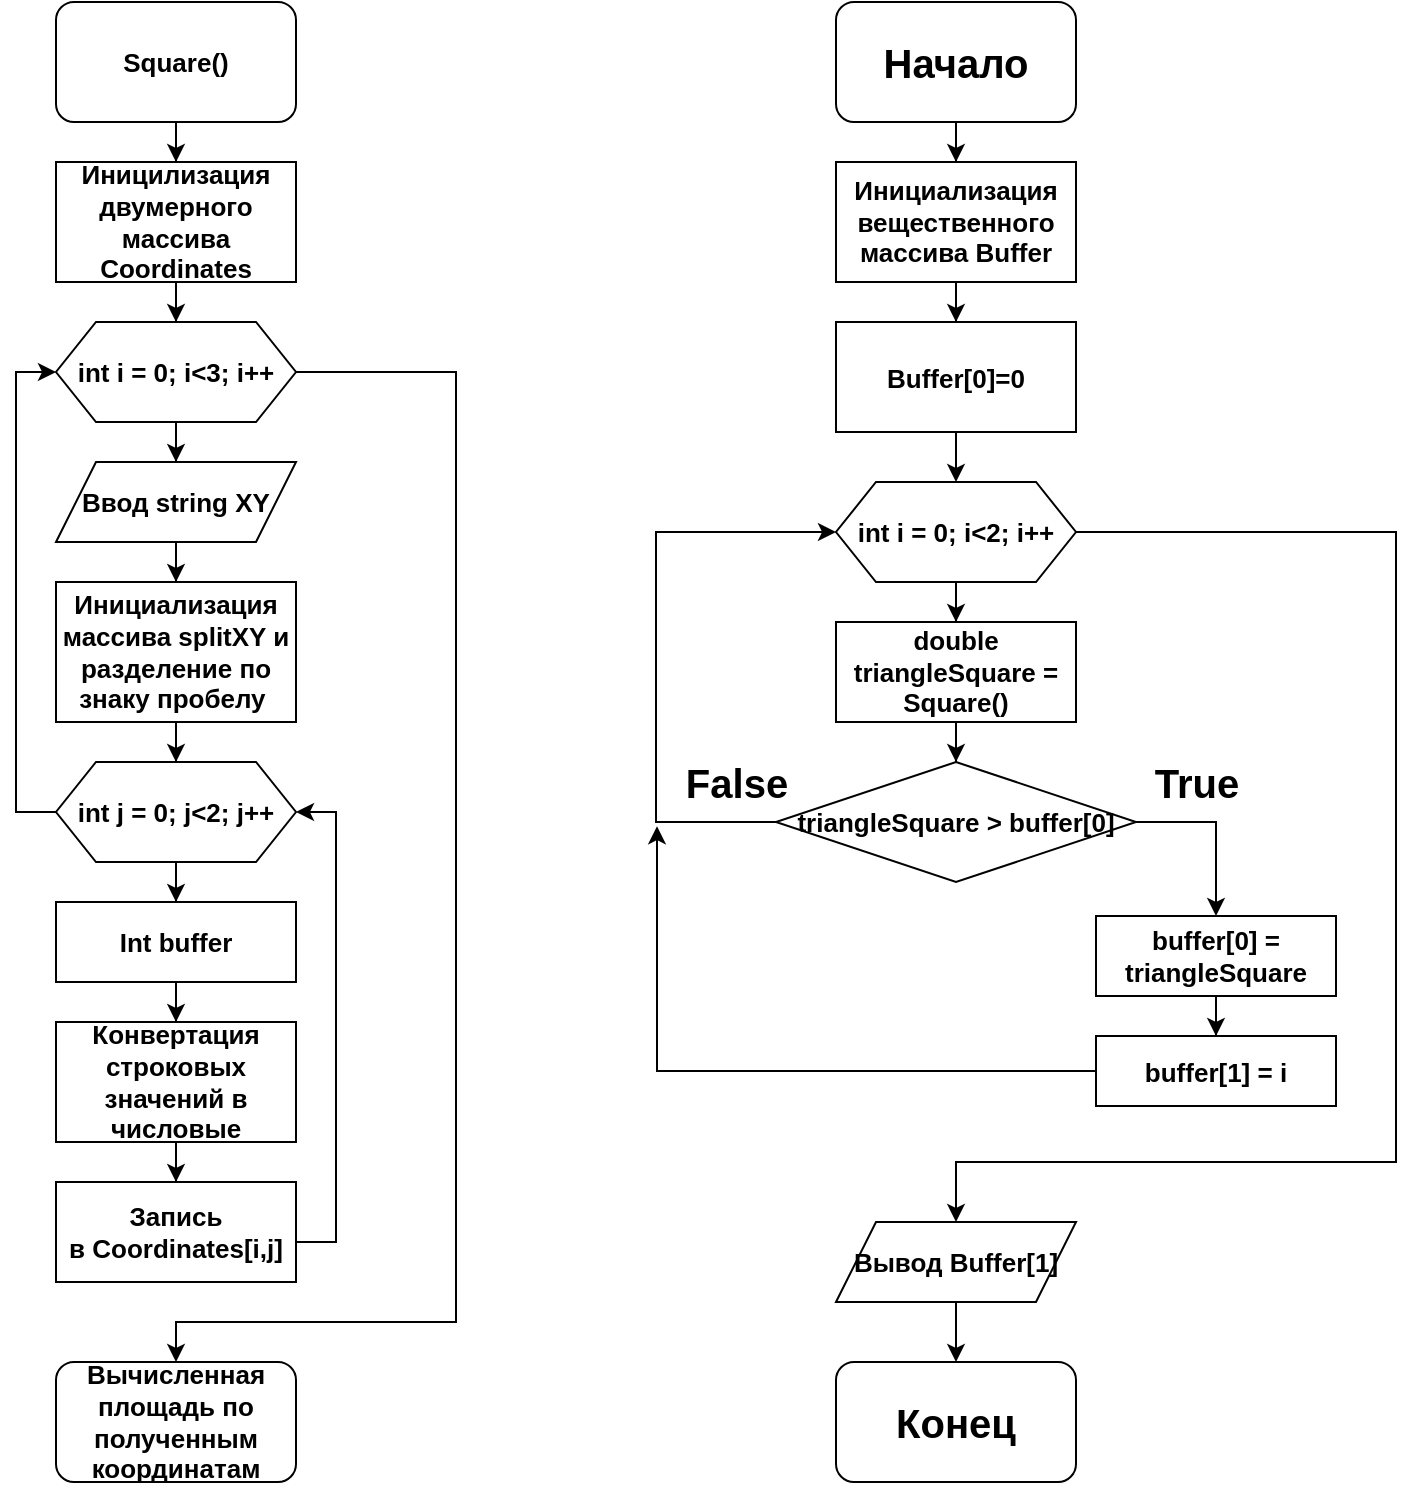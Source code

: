 <mxfile version="16.6.4" type="github"><diagram id="Ke_nG4Q9ynyGzJTYuLL3" name="Page-1"><mxGraphModel dx="1243" dy="671" grid="1" gridSize="10" guides="1" tooltips="1" connect="1" arrows="1" fold="1" page="1" pageScale="1" pageWidth="827" pageHeight="1169" math="0" shadow="0"><root><mxCell id="0"/><mxCell id="1" parent="0"/><mxCell id="QcOfOcUlasyj0Duc0Whq-25" style="edgeStyle=orthogonalEdgeStyle;rounded=0;orthogonalLoop=1;jettySize=auto;html=1;fontSize=13;fontStyle=1" edge="1" parent="1" source="QcOfOcUlasyj0Duc0Whq-1" target="QcOfOcUlasyj0Duc0Whq-24"><mxGeometry relative="1" as="geometry"/></mxCell><mxCell id="QcOfOcUlasyj0Duc0Whq-1" value="Начало" style="rounded=1;whiteSpace=wrap;html=1;fontSize=20;fontStyle=1" vertex="1" parent="1"><mxGeometry x="500" y="80" width="120" height="60" as="geometry"/></mxCell><mxCell id="QcOfOcUlasyj0Duc0Whq-4" style="edgeStyle=orthogonalEdgeStyle;rounded=0;orthogonalLoop=1;jettySize=auto;html=1;entryX=0.5;entryY=0;entryDx=0;entryDy=0;fontSize=13;fontStyle=1" edge="1" parent="1" source="QcOfOcUlasyj0Duc0Whq-2" target="QcOfOcUlasyj0Duc0Whq-3"><mxGeometry relative="1" as="geometry"/></mxCell><mxCell id="QcOfOcUlasyj0Duc0Whq-2" value="Square()" style="rounded=1;whiteSpace=wrap;html=1;fontSize=13;fontStyle=1" vertex="1" parent="1"><mxGeometry x="110" y="80" width="120" height="60" as="geometry"/></mxCell><mxCell id="QcOfOcUlasyj0Duc0Whq-6" style="edgeStyle=orthogonalEdgeStyle;rounded=0;orthogonalLoop=1;jettySize=auto;html=1;entryX=0.5;entryY=0;entryDx=0;entryDy=0;fontSize=13;fontStyle=1" edge="1" parent="1" source="QcOfOcUlasyj0Duc0Whq-3" target="QcOfOcUlasyj0Duc0Whq-5"><mxGeometry relative="1" as="geometry"/></mxCell><mxCell id="QcOfOcUlasyj0Duc0Whq-3" value="Иницилизация двумерного массива Coordinates" style="rounded=0;whiteSpace=wrap;html=1;fontSize=13;fontStyle=1" vertex="1" parent="1"><mxGeometry x="110" y="160" width="120" height="60" as="geometry"/></mxCell><mxCell id="QcOfOcUlasyj0Duc0Whq-8" style="edgeStyle=orthogonalEdgeStyle;rounded=0;orthogonalLoop=1;jettySize=auto;html=1;fontSize=13;fontStyle=1" edge="1" parent="1" source="QcOfOcUlasyj0Duc0Whq-5" target="QcOfOcUlasyj0Duc0Whq-7"><mxGeometry relative="1" as="geometry"/></mxCell><mxCell id="QcOfOcUlasyj0Duc0Whq-23" style="edgeStyle=orthogonalEdgeStyle;rounded=0;orthogonalLoop=1;jettySize=auto;html=1;fontSize=13;fontStyle=1" edge="1" parent="1" source="QcOfOcUlasyj0Duc0Whq-5" target="QcOfOcUlasyj0Duc0Whq-21"><mxGeometry relative="1" as="geometry"><Array as="points"><mxPoint x="310" y="265"/><mxPoint x="310" y="740"/><mxPoint x="170" y="740"/></Array></mxGeometry></mxCell><mxCell id="QcOfOcUlasyj0Duc0Whq-5" value="int i = 0; i&amp;lt;3; i++" style="shape=hexagon;perimeter=hexagonPerimeter2;whiteSpace=wrap;html=1;fixedSize=1;fontSize=13;fontStyle=1" vertex="1" parent="1"><mxGeometry x="110" y="240" width="120" height="50" as="geometry"/></mxCell><mxCell id="QcOfOcUlasyj0Duc0Whq-10" style="edgeStyle=orthogonalEdgeStyle;rounded=0;orthogonalLoop=1;jettySize=auto;html=1;fontSize=13;fontStyle=1" edge="1" parent="1" source="QcOfOcUlasyj0Duc0Whq-7" target="QcOfOcUlasyj0Duc0Whq-9"><mxGeometry relative="1" as="geometry"/></mxCell><mxCell id="QcOfOcUlasyj0Duc0Whq-7" value="Ввод string XY" style="shape=parallelogram;perimeter=parallelogramPerimeter;whiteSpace=wrap;html=1;fixedSize=1;fontSize=13;fontStyle=1" vertex="1" parent="1"><mxGeometry x="110" y="310" width="120" height="40" as="geometry"/></mxCell><mxCell id="QcOfOcUlasyj0Duc0Whq-12" style="edgeStyle=orthogonalEdgeStyle;rounded=0;orthogonalLoop=1;jettySize=auto;html=1;fontSize=13;fontStyle=1" edge="1" parent="1" source="QcOfOcUlasyj0Duc0Whq-9" target="QcOfOcUlasyj0Duc0Whq-11"><mxGeometry relative="1" as="geometry"/></mxCell><mxCell id="QcOfOcUlasyj0Duc0Whq-9" value="Инициализация массива splitXY и разделение по знаку пробелу&amp;nbsp;" style="rounded=0;whiteSpace=wrap;html=1;fontSize=13;fontStyle=1" vertex="1" parent="1"><mxGeometry x="110" y="370" width="120" height="70" as="geometry"/></mxCell><mxCell id="QcOfOcUlasyj0Duc0Whq-13" style="edgeStyle=orthogonalEdgeStyle;rounded=0;orthogonalLoop=1;jettySize=auto;html=1;entryX=0;entryY=0.5;entryDx=0;entryDy=0;fontSize=13;fontStyle=1" edge="1" parent="1" source="QcOfOcUlasyj0Duc0Whq-11" target="QcOfOcUlasyj0Duc0Whq-5"><mxGeometry relative="1" as="geometry"><Array as="points"><mxPoint x="90" y="485"/><mxPoint x="90" y="265"/></Array></mxGeometry></mxCell><mxCell id="QcOfOcUlasyj0Duc0Whq-17" style="edgeStyle=orthogonalEdgeStyle;rounded=0;orthogonalLoop=1;jettySize=auto;html=1;fontSize=13;fontStyle=1" edge="1" parent="1" source="QcOfOcUlasyj0Duc0Whq-11" target="QcOfOcUlasyj0Duc0Whq-14"><mxGeometry relative="1" as="geometry"/></mxCell><mxCell id="QcOfOcUlasyj0Duc0Whq-11" value="int j = 0; j&amp;lt;2; j++" style="shape=hexagon;perimeter=hexagonPerimeter2;whiteSpace=wrap;html=1;fixedSize=1;fontSize=13;fontStyle=1" vertex="1" parent="1"><mxGeometry x="110" y="460" width="120" height="50" as="geometry"/></mxCell><mxCell id="QcOfOcUlasyj0Duc0Whq-16" style="edgeStyle=orthogonalEdgeStyle;rounded=0;orthogonalLoop=1;jettySize=auto;html=1;fontSize=13;fontStyle=1" edge="1" parent="1" source="QcOfOcUlasyj0Duc0Whq-14" target="QcOfOcUlasyj0Duc0Whq-15"><mxGeometry relative="1" as="geometry"/></mxCell><mxCell id="QcOfOcUlasyj0Duc0Whq-14" value="Int buffer" style="rounded=0;whiteSpace=wrap;html=1;fontSize=13;fontStyle=1" vertex="1" parent="1"><mxGeometry x="110" y="530" width="120" height="40" as="geometry"/></mxCell><mxCell id="QcOfOcUlasyj0Duc0Whq-19" style="edgeStyle=orthogonalEdgeStyle;rounded=0;orthogonalLoop=1;jettySize=auto;html=1;fontSize=13;fontStyle=1" edge="1" parent="1" source="QcOfOcUlasyj0Duc0Whq-15" target="QcOfOcUlasyj0Duc0Whq-18"><mxGeometry relative="1" as="geometry"/></mxCell><mxCell id="QcOfOcUlasyj0Duc0Whq-15" value="Конвертация строковых значений в числовые" style="rounded=0;whiteSpace=wrap;html=1;fontSize=13;fontStyle=1" vertex="1" parent="1"><mxGeometry x="110" y="590" width="120" height="60" as="geometry"/></mxCell><mxCell id="QcOfOcUlasyj0Duc0Whq-20" style="edgeStyle=orthogonalEdgeStyle;rounded=0;orthogonalLoop=1;jettySize=auto;html=1;entryX=1;entryY=0.5;entryDx=0;entryDy=0;fontSize=13;fontStyle=1" edge="1" parent="1" source="QcOfOcUlasyj0Duc0Whq-18" target="QcOfOcUlasyj0Duc0Whq-11"><mxGeometry relative="1" as="geometry"><Array as="points"><mxPoint x="250" y="700"/><mxPoint x="250" y="485"/></Array></mxGeometry></mxCell><mxCell id="QcOfOcUlasyj0Duc0Whq-18" value="Запись в&amp;nbsp;Coordinates[i,j]" style="rounded=0;whiteSpace=wrap;html=1;fontSize=13;fontStyle=1" vertex="1" parent="1"><mxGeometry x="110" y="670" width="120" height="50" as="geometry"/></mxCell><mxCell id="QcOfOcUlasyj0Duc0Whq-21" value="Вычисленная площадь по полученным координатам" style="rounded=1;whiteSpace=wrap;html=1;fontSize=13;fontStyle=1" vertex="1" parent="1"><mxGeometry x="110" y="760" width="120" height="60" as="geometry"/></mxCell><mxCell id="QcOfOcUlasyj0Duc0Whq-27" style="edgeStyle=orthogonalEdgeStyle;rounded=0;orthogonalLoop=1;jettySize=auto;html=1;fontSize=13;fontStyle=1" edge="1" parent="1" source="QcOfOcUlasyj0Duc0Whq-24" target="QcOfOcUlasyj0Duc0Whq-26"><mxGeometry relative="1" as="geometry"/></mxCell><mxCell id="QcOfOcUlasyj0Duc0Whq-24" value="Инициализация вещественного массива Buffer" style="rounded=0;whiteSpace=wrap;html=1;fontSize=13;fontStyle=1" vertex="1" parent="1"><mxGeometry x="500" y="160" width="120" height="60" as="geometry"/></mxCell><mxCell id="QcOfOcUlasyj0Duc0Whq-29" style="edgeStyle=orthogonalEdgeStyle;rounded=0;orthogonalLoop=1;jettySize=auto;html=1;entryX=0.5;entryY=0;entryDx=0;entryDy=0;fontSize=13;fontStyle=1" edge="1" parent="1" source="QcOfOcUlasyj0Duc0Whq-26" target="QcOfOcUlasyj0Duc0Whq-28"><mxGeometry relative="1" as="geometry"/></mxCell><mxCell id="QcOfOcUlasyj0Duc0Whq-26" value="Buffer[0]=0" style="rounded=0;whiteSpace=wrap;html=1;fontSize=13;fontStyle=1" vertex="1" parent="1"><mxGeometry x="500" y="240" width="120" height="55" as="geometry"/></mxCell><mxCell id="QcOfOcUlasyj0Duc0Whq-31" style="edgeStyle=orthogonalEdgeStyle;rounded=0;orthogonalLoop=1;jettySize=auto;html=1;fontSize=13;fontStyle=1" edge="1" parent="1" source="QcOfOcUlasyj0Duc0Whq-28" target="QcOfOcUlasyj0Duc0Whq-30"><mxGeometry relative="1" as="geometry"/></mxCell><mxCell id="QcOfOcUlasyj0Duc0Whq-49" style="edgeStyle=orthogonalEdgeStyle;rounded=0;orthogonalLoop=1;jettySize=auto;html=1;entryX=0.5;entryY=0;entryDx=0;entryDy=0;fontSize=13;fontStyle=1" edge="1" parent="1" source="QcOfOcUlasyj0Duc0Whq-28" target="QcOfOcUlasyj0Duc0Whq-48"><mxGeometry relative="1" as="geometry"><Array as="points"><mxPoint x="780" y="345"/><mxPoint x="780" y="660"/><mxPoint x="560" y="660"/></Array></mxGeometry></mxCell><mxCell id="QcOfOcUlasyj0Duc0Whq-28" value="int i = 0; i&amp;lt;2; i++" style="shape=hexagon;perimeter=hexagonPerimeter2;whiteSpace=wrap;html=1;fixedSize=1;fontSize=13;fontStyle=1" vertex="1" parent="1"><mxGeometry x="500" y="320" width="120" height="50" as="geometry"/></mxCell><mxCell id="QcOfOcUlasyj0Duc0Whq-33" style="edgeStyle=orthogonalEdgeStyle;rounded=0;orthogonalLoop=1;jettySize=auto;html=1;fontSize=13;fontStyle=1" edge="1" parent="1" source="QcOfOcUlasyj0Duc0Whq-30" target="QcOfOcUlasyj0Duc0Whq-32"><mxGeometry relative="1" as="geometry"/></mxCell><mxCell id="QcOfOcUlasyj0Duc0Whq-30" value="double triangleSquare = Square()" style="rounded=0;whiteSpace=wrap;html=1;fontSize=13;fontStyle=1" vertex="1" parent="1"><mxGeometry x="500" y="390" width="120" height="50" as="geometry"/></mxCell><mxCell id="QcOfOcUlasyj0Duc0Whq-41" style="edgeStyle=orthogonalEdgeStyle;rounded=0;orthogonalLoop=1;jettySize=auto;html=1;entryX=0.5;entryY=0;entryDx=0;entryDy=0;fontSize=13;fontStyle=1" edge="1" parent="1" source="QcOfOcUlasyj0Duc0Whq-32" target="QcOfOcUlasyj0Duc0Whq-34"><mxGeometry relative="1" as="geometry"><Array as="points"><mxPoint x="690" y="490"/></Array></mxGeometry></mxCell><mxCell id="QcOfOcUlasyj0Duc0Whq-43" style="edgeStyle=orthogonalEdgeStyle;rounded=0;orthogonalLoop=1;jettySize=auto;html=1;entryX=0;entryY=0.5;entryDx=0;entryDy=0;fontSize=13;fontStyle=1" edge="1" parent="1" source="QcOfOcUlasyj0Duc0Whq-32" target="QcOfOcUlasyj0Duc0Whq-28"><mxGeometry relative="1" as="geometry"><Array as="points"><mxPoint x="410" y="490"/><mxPoint x="410" y="345"/></Array></mxGeometry></mxCell><mxCell id="QcOfOcUlasyj0Duc0Whq-32" value="triangleSquare &amp;gt; buffer[0]" style="rhombus;whiteSpace=wrap;html=1;fontSize=13;fontStyle=1" vertex="1" parent="1"><mxGeometry x="470" y="460" width="180" height="60" as="geometry"/></mxCell><mxCell id="QcOfOcUlasyj0Duc0Whq-36" style="edgeStyle=orthogonalEdgeStyle;rounded=0;orthogonalLoop=1;jettySize=auto;html=1;fontSize=13;fontStyle=1" edge="1" parent="1" source="QcOfOcUlasyj0Duc0Whq-34" target="QcOfOcUlasyj0Duc0Whq-35"><mxGeometry relative="1" as="geometry"/></mxCell><mxCell id="QcOfOcUlasyj0Duc0Whq-34" value="buffer[0] = triangleSquare" style="rounded=0;whiteSpace=wrap;html=1;fontSize=13;fontStyle=1" vertex="1" parent="1"><mxGeometry x="630" y="537" width="120" height="40" as="geometry"/></mxCell><mxCell id="QcOfOcUlasyj0Duc0Whq-46" style="edgeStyle=orthogonalEdgeStyle;rounded=0;orthogonalLoop=1;jettySize=auto;html=1;entryX=0.105;entryY=1.053;entryDx=0;entryDy=0;entryPerimeter=0;fontSize=13;fontStyle=1" edge="1" parent="1" source="QcOfOcUlasyj0Duc0Whq-35" target="QcOfOcUlasyj0Duc0Whq-45"><mxGeometry relative="1" as="geometry"/></mxCell><mxCell id="QcOfOcUlasyj0Duc0Whq-35" value="buffer[1] = i" style="rounded=0;whiteSpace=wrap;html=1;fontSize=13;fontStyle=1" vertex="1" parent="1"><mxGeometry x="630" y="597" width="120" height="35" as="geometry"/></mxCell><mxCell id="QcOfOcUlasyj0Duc0Whq-40" value="True" style="text;strokeColor=none;fillColor=none;html=1;fontSize=20;fontStyle=1;verticalAlign=middle;align=center;" vertex="1" parent="1"><mxGeometry x="630" y="450" width="100" height="40" as="geometry"/></mxCell><mxCell id="QcOfOcUlasyj0Duc0Whq-45" value="False" style="text;strokeColor=none;fillColor=none;html=1;fontSize=20;fontStyle=1;verticalAlign=middle;align=center;" vertex="1" parent="1"><mxGeometry x="400" y="450" width="100" height="40" as="geometry"/></mxCell><mxCell id="QcOfOcUlasyj0Duc0Whq-51" style="edgeStyle=orthogonalEdgeStyle;rounded=0;orthogonalLoop=1;jettySize=auto;html=1;entryX=0.5;entryY=0;entryDx=0;entryDy=0;fontSize=13;fontStyle=1" edge="1" parent="1" source="QcOfOcUlasyj0Duc0Whq-48" target="QcOfOcUlasyj0Duc0Whq-50"><mxGeometry relative="1" as="geometry"/></mxCell><mxCell id="QcOfOcUlasyj0Duc0Whq-48" value="Вывод Buffer[1]" style="shape=parallelogram;perimeter=parallelogramPerimeter;whiteSpace=wrap;html=1;fixedSize=1;fontSize=13;fontStyle=1" vertex="1" parent="1"><mxGeometry x="500" y="690" width="120" height="40" as="geometry"/></mxCell><mxCell id="QcOfOcUlasyj0Duc0Whq-50" value="Конец" style="rounded=1;whiteSpace=wrap;html=1;fontSize=20;fontStyle=1" vertex="1" parent="1"><mxGeometry x="500" y="760" width="120" height="60" as="geometry"/></mxCell></root></mxGraphModel></diagram></mxfile>